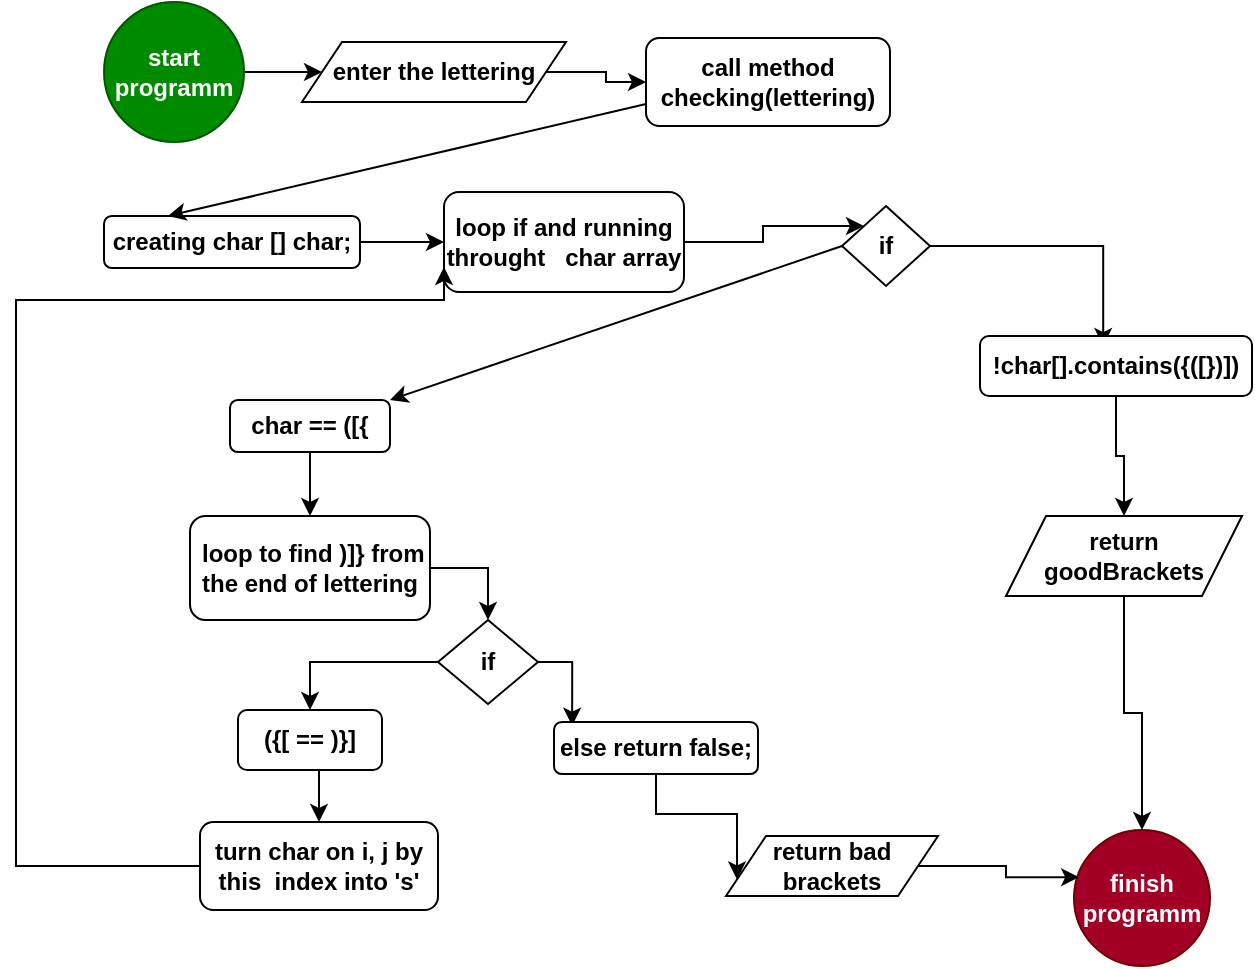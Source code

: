 <mxfile version="20.5.3" type="embed"><diagram id="z7MANHeYrMKy0P0vsewf" name="Page-1"><mxGraphModel dx="849" dy="751" grid="0" gridSize="10" guides="1" tooltips="1" connect="1" arrows="1" fold="1" page="0" pageScale="1" pageWidth="850" pageHeight="1100" math="0" shadow="0"><root><mxCell id="0"/><mxCell id="1" parent="0"/><mxCell id="104" style="edgeStyle=orthogonalEdgeStyle;rounded=0;orthogonalLoop=1;jettySize=auto;html=1;exitX=1;exitY=0.5;exitDx=0;exitDy=0;entryX=0;entryY=0.5;entryDx=0;entryDy=0;" parent="1" source="32" target="103" edge="1"><mxGeometry relative="1" as="geometry"/></mxCell><mxCell id="32" value="&lt;b&gt;start programm&lt;/b&gt;" style="ellipse;whiteSpace=wrap;html=1;aspect=fixed;fillColor=#008a00;fontColor=#ffffff;strokeColor=#005700;" parent="1" vertex="1"><mxGeometry x="100" y="22" width="70" height="70" as="geometry"/></mxCell><mxCell id="106" style="edgeStyle=orthogonalEdgeStyle;rounded=0;orthogonalLoop=1;jettySize=auto;html=1;exitX=1;exitY=0.5;exitDx=0;exitDy=0;entryX=0;entryY=0.5;entryDx=0;entryDy=0;" parent="1" source="103" target="105" edge="1"><mxGeometry relative="1" as="geometry"/></mxCell><mxCell id="103" value="&lt;b&gt;enter the lettering&lt;/b&gt;" style="shape=parallelogram;perimeter=parallelogramPerimeter;whiteSpace=wrap;html=1;fixedSize=1;" parent="1" vertex="1"><mxGeometry x="199" y="42" width="132" height="30" as="geometry"/></mxCell><mxCell id="105" value="&lt;b&gt;call method checking(lettering)&lt;/b&gt;" style="rounded=1;whiteSpace=wrap;html=1;" parent="1" vertex="1"><mxGeometry x="371" y="40" width="122" height="44" as="geometry"/></mxCell><mxCell id="111" style="edgeStyle=orthogonalEdgeStyle;rounded=0;orthogonalLoop=1;jettySize=auto;html=1;exitX=1;exitY=0.5;exitDx=0;exitDy=0;entryX=0;entryY=0.5;entryDx=0;entryDy=0;" parent="1" source="108" target="109" edge="1"><mxGeometry relative="1" as="geometry"/></mxCell><mxCell id="108" value="&lt;b&gt;creating char [] char;&lt;/b&gt;" style="rounded=1;whiteSpace=wrap;html=1;" parent="1" vertex="1"><mxGeometry x="100" y="129" width="128" height="26" as="geometry"/></mxCell><mxCell id="129" style="edgeStyle=orthogonalEdgeStyle;rounded=0;orthogonalLoop=1;jettySize=auto;html=1;exitX=1;exitY=0.5;exitDx=0;exitDy=0;entryX=0;entryY=0;entryDx=0;entryDy=0;" edge="1" parent="1" source="109" target="112"><mxGeometry relative="1" as="geometry"/></mxCell><mxCell id="109" value="&lt;b&gt;loop if and running throught&amp;nbsp; &amp;nbsp;char array&lt;/b&gt;" style="rounded=1;whiteSpace=wrap;html=1;" parent="1" vertex="1"><mxGeometry x="270" y="117" width="120" height="50" as="geometry"/></mxCell><mxCell id="110" value="" style="endArrow=classic;html=1;rounded=0;exitX=0;exitY=0.75;exitDx=0;exitDy=0;entryX=0.25;entryY=0;entryDx=0;entryDy=0;" parent="1" source="105" target="108" edge="1"><mxGeometry width="50" height="50" relative="1" as="geometry"><mxPoint x="258" y="293" as="sourcePoint"/><mxPoint x="308" y="243" as="targetPoint"/></mxGeometry></mxCell><mxCell id="136" style="edgeStyle=orthogonalEdgeStyle;rounded=0;orthogonalLoop=1;jettySize=auto;html=1;exitX=1;exitY=0.5;exitDx=0;exitDy=0;entryX=0.453;entryY=0.167;entryDx=0;entryDy=0;entryPerimeter=0;" edge="1" parent="1" source="112" target="130"><mxGeometry relative="1" as="geometry"/></mxCell><mxCell id="112" value="&lt;b&gt;if&lt;/b&gt;" style="rhombus;whiteSpace=wrap;html=1;" parent="1" vertex="1"><mxGeometry x="469" y="124" width="44" height="40" as="geometry"/></mxCell><mxCell id="116" style="edgeStyle=orthogonalEdgeStyle;rounded=0;orthogonalLoop=1;jettySize=auto;html=1;exitX=0.5;exitY=1;exitDx=0;exitDy=0;entryX=0.5;entryY=0;entryDx=0;entryDy=0;" parent="1" source="113" target="115" edge="1"><mxGeometry relative="1" as="geometry"/></mxCell><mxCell id="113" value="&lt;b&gt;char == ([{&lt;/b&gt;" style="rounded=1;whiteSpace=wrap;html=1;" parent="1" vertex="1"><mxGeometry x="163" y="221" width="80" height="26" as="geometry"/></mxCell><mxCell id="114" value="" style="endArrow=classic;html=1;rounded=0;entryX=1;entryY=0;entryDx=0;entryDy=0;exitX=0;exitY=0.5;exitDx=0;exitDy=0;" parent="1" source="112" target="113" edge="1"><mxGeometry width="50" height="50" relative="1" as="geometry"><mxPoint x="360" y="263" as="sourcePoint"/><mxPoint x="410" y="213" as="targetPoint"/></mxGeometry></mxCell><mxCell id="119" style="edgeStyle=orthogonalEdgeStyle;rounded=0;orthogonalLoop=1;jettySize=auto;html=1;exitX=1;exitY=0.5;exitDx=0;exitDy=0;entryX=0.5;entryY=0;entryDx=0;entryDy=0;" parent="1" source="115" target="117" edge="1"><mxGeometry relative="1" as="geometry"/></mxCell><mxCell id="115" value="&lt;b&gt;&amp;nbsp;loop to find )]} from the end of lettering&lt;/b&gt;" style="rounded=1;whiteSpace=wrap;html=1;" parent="1" vertex="1"><mxGeometry x="143" y="279" width="120" height="52" as="geometry"/></mxCell><mxCell id="121" style="edgeStyle=orthogonalEdgeStyle;rounded=0;orthogonalLoop=1;jettySize=auto;html=1;exitX=0;exitY=0.5;exitDx=0;exitDy=0;entryX=0.5;entryY=0;entryDx=0;entryDy=0;" parent="1" source="117" target="120" edge="1"><mxGeometry relative="1" as="geometry"/></mxCell><mxCell id="125" style="edgeStyle=orthogonalEdgeStyle;rounded=0;orthogonalLoop=1;jettySize=auto;html=1;exitX=1;exitY=0.5;exitDx=0;exitDy=0;entryX=0.089;entryY=0.071;entryDx=0;entryDy=0;entryPerimeter=0;" parent="1" source="117" target="124" edge="1"><mxGeometry relative="1" as="geometry"/></mxCell><mxCell id="117" value="&lt;b&gt;if&lt;/b&gt;" style="rhombus;whiteSpace=wrap;html=1;" parent="1" vertex="1"><mxGeometry x="267" y="331" width="50" height="42" as="geometry"/></mxCell><mxCell id="123" style="edgeStyle=orthogonalEdgeStyle;rounded=0;orthogonalLoop=1;jettySize=auto;html=1;exitX=0.5;exitY=1;exitDx=0;exitDy=0;entryX=0.5;entryY=0;entryDx=0;entryDy=0;" parent="1" source="120" target="122" edge="1"><mxGeometry relative="1" as="geometry"/></mxCell><mxCell id="120" value="&lt;b&gt;({[ == )}]&lt;/b&gt;" style="rounded=1;whiteSpace=wrap;html=1;" parent="1" vertex="1"><mxGeometry x="167" y="376" width="72" height="30" as="geometry"/></mxCell><mxCell id="128" style="edgeStyle=orthogonalEdgeStyle;rounded=0;orthogonalLoop=1;jettySize=auto;html=1;exitX=0;exitY=0.5;exitDx=0;exitDy=0;entryX=0;entryY=0.75;entryDx=0;entryDy=0;" edge="1" parent="1" source="122" target="109"><mxGeometry relative="1" as="geometry"><mxPoint x="99" y="171" as="targetPoint"/><Array as="points"><mxPoint x="56" y="454"/><mxPoint x="56" y="171"/><mxPoint x="270" y="171"/></Array></mxGeometry></mxCell><mxCell id="122" value="&lt;b&gt;turn char on i, j by this&amp;nbsp; index into 's'&lt;/b&gt;" style="rounded=1;whiteSpace=wrap;html=1;" parent="1" vertex="1"><mxGeometry x="148" y="432" width="119" height="44" as="geometry"/></mxCell><mxCell id="134" style="edgeStyle=orthogonalEdgeStyle;rounded=0;orthogonalLoop=1;jettySize=auto;html=1;exitX=0.5;exitY=1;exitDx=0;exitDy=0;entryX=0;entryY=0.75;entryDx=0;entryDy=0;" edge="1" parent="1" source="124" target="132"><mxGeometry relative="1" as="geometry"/></mxCell><mxCell id="124" value="&lt;b&gt;else return false;&lt;/b&gt;" style="rounded=1;whiteSpace=wrap;html=1;" parent="1" vertex="1"><mxGeometry x="325" y="382" width="102" height="26" as="geometry"/></mxCell><mxCell id="126" value="&lt;b&gt;finish programm&lt;/b&gt;" style="ellipse;whiteSpace=wrap;html=1;aspect=fixed;fontSize=12;fillColor=#a20025;fontColor=#ffffff;strokeColor=#6F0000;" vertex="1" parent="1"><mxGeometry x="585" y="436" width="68" height="68" as="geometry"/></mxCell><mxCell id="138" style="edgeStyle=orthogonalEdgeStyle;rounded=0;orthogonalLoop=1;jettySize=auto;html=1;exitX=0.5;exitY=1;exitDx=0;exitDy=0;entryX=0.5;entryY=0;entryDx=0;entryDy=0;" edge="1" parent="1" source="130" target="137"><mxGeometry relative="1" as="geometry"/></mxCell><mxCell id="130" value="&lt;b&gt;!char[].contains({([})])&lt;/b&gt;" style="rounded=1;whiteSpace=wrap;html=1;" vertex="1" parent="1"><mxGeometry x="538" y="189" width="136" height="30" as="geometry"/></mxCell><mxCell id="135" style="edgeStyle=orthogonalEdgeStyle;rounded=0;orthogonalLoop=1;jettySize=auto;html=1;exitX=1;exitY=0.5;exitDx=0;exitDy=0;entryX=0.038;entryY=0.347;entryDx=0;entryDy=0;entryPerimeter=0;" edge="1" parent="1" source="132" target="126"><mxGeometry relative="1" as="geometry"/></mxCell><mxCell id="132" value="&lt;b&gt;return bad brackets&lt;/b&gt;" style="shape=parallelogram;perimeter=parallelogramPerimeter;whiteSpace=wrap;html=1;fixedSize=1;" vertex="1" parent="1"><mxGeometry x="411" y="439" width="106" height="30" as="geometry"/></mxCell><mxCell id="139" style="edgeStyle=orthogonalEdgeStyle;rounded=0;orthogonalLoop=1;jettySize=auto;html=1;exitX=0.5;exitY=1;exitDx=0;exitDy=0;" edge="1" parent="1" source="137" target="126"><mxGeometry relative="1" as="geometry"/></mxCell><mxCell id="137" value="&lt;b&gt;return goodBrackets&lt;/b&gt;" style="shape=parallelogram;perimeter=parallelogramPerimeter;whiteSpace=wrap;html=1;fixedSize=1;" vertex="1" parent="1"><mxGeometry x="551" y="279" width="118" height="40" as="geometry"/></mxCell></root></mxGraphModel></diagram></mxfile>
